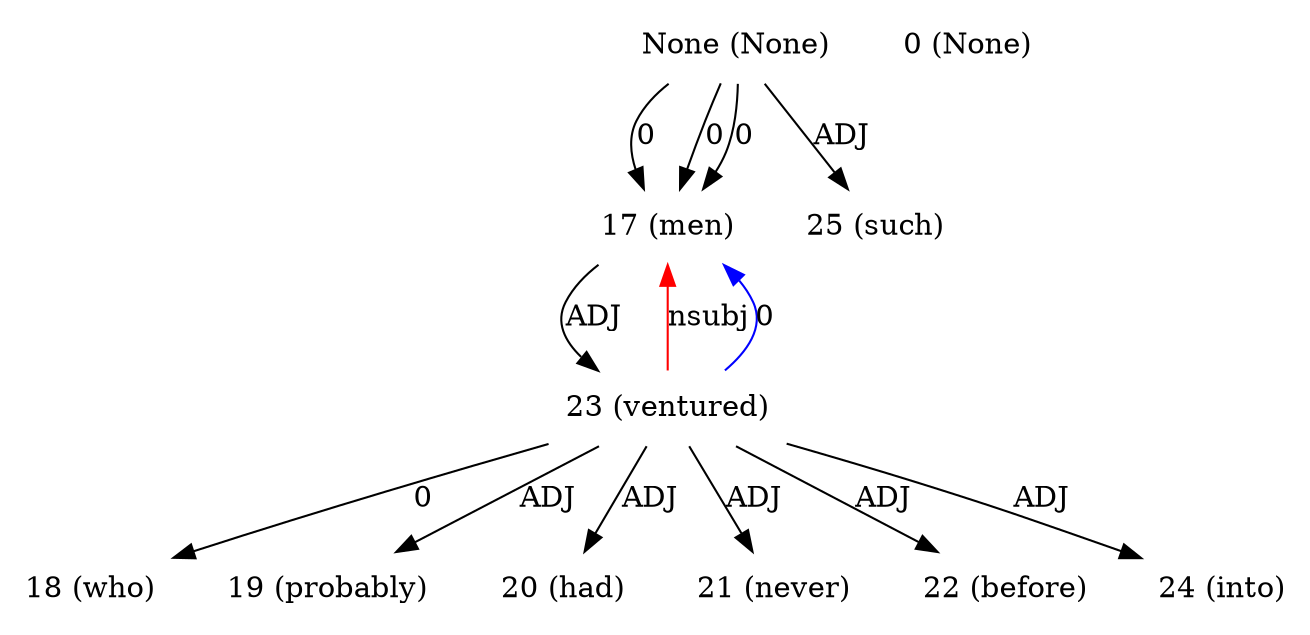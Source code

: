 digraph G{
edge [dir=forward]
node [shape=plaintext]

None [label="None (None)"]
None -> 17 [label="0"]
None [label="None (None)"]
None -> 17 [label="0"]
None [label="None (None)"]
None -> 17 [label="0"]
None [label="None (None)"]
None -> 25 [label="ADJ"]
0 [label="0 (None)"]
17 [label="17 (men)"]
17 -> 23 [label="ADJ"]
23 -> 17 [label="nsubj", color="red"]
18 [label="18 (who)"]
19 [label="19 (probably)"]
20 [label="20 (had)"]
21 [label="21 (never)"]
22 [label="22 (before)"]
23 [label="23 (ventured)"]
23 -> 18 [label="0"]
23 -> 17 [label="0", color="blue"]
23 -> 19 [label="ADJ"]
23 -> 20 [label="ADJ"]
23 -> 21 [label="ADJ"]
23 -> 22 [label="ADJ"]
23 -> 24 [label="ADJ"]
24 [label="24 (into)"]
25 [label="25 (such)"]
}
